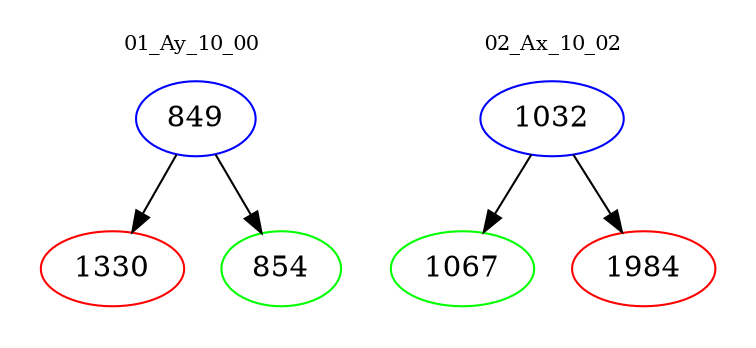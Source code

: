digraph{
subgraph cluster_0 {
color = white
label = "01_Ay_10_00";
fontsize=10;
T0_849 [label="849", color="blue"]
T0_849 -> T0_1330 [color="black"]
T0_1330 [label="1330", color="red"]
T0_849 -> T0_854 [color="black"]
T0_854 [label="854", color="green"]
}
subgraph cluster_1 {
color = white
label = "02_Ax_10_02";
fontsize=10;
T1_1032 [label="1032", color="blue"]
T1_1032 -> T1_1067 [color="black"]
T1_1067 [label="1067", color="green"]
T1_1032 -> T1_1984 [color="black"]
T1_1984 [label="1984", color="red"]
}
}
